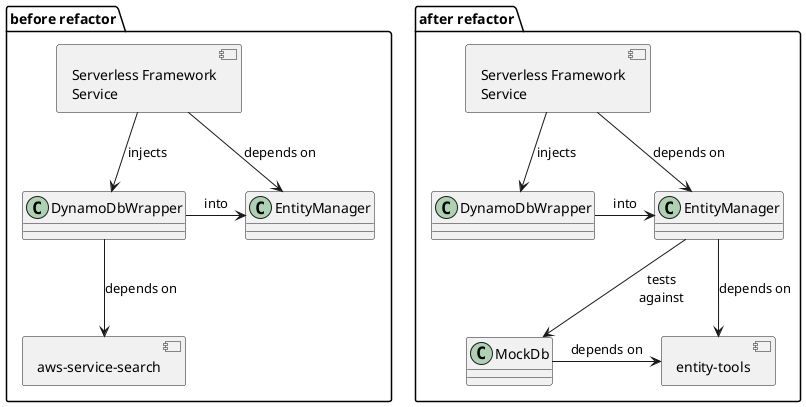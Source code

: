 @startuml entity-manager-abstractions

allowmixing

top to bottom direction

package "before refactor" as before {
    component "Serverless Framework\nService" as beforeService

    class "DynamoDbWrapper" as beforeDynamoDbWrapper 

    component "aws-service-search" as AwsServiceSearch

    class "EntityManager" as beforeEntityManager

    beforeService --> beforeDynamoDbWrapper: injects
    beforeService --> beforeEntityManager: depends on
    beforeDynamoDbWrapper -> beforeEntityManager: into
    beforeDynamoDbWrapper --> AwsServiceSearch: depends on
}

package "after refactor" as after {
    component "Serverless Framework\nService" as Service

    class DynamoDbWrapper 

    class EntityManager

    class MockDb

    component "entity-tools" as EntityTools

    Service --> DynamoDbWrapper: injects
    DynamoDbWrapper -> EntityManager: into
    Service --> EntityManager: depends on
    EntityManager --> EntityTools: depends on
    EntityManager --> MockDb: tests\nagainst
    MockDb -> EntityTools: depends on
}

@enduml